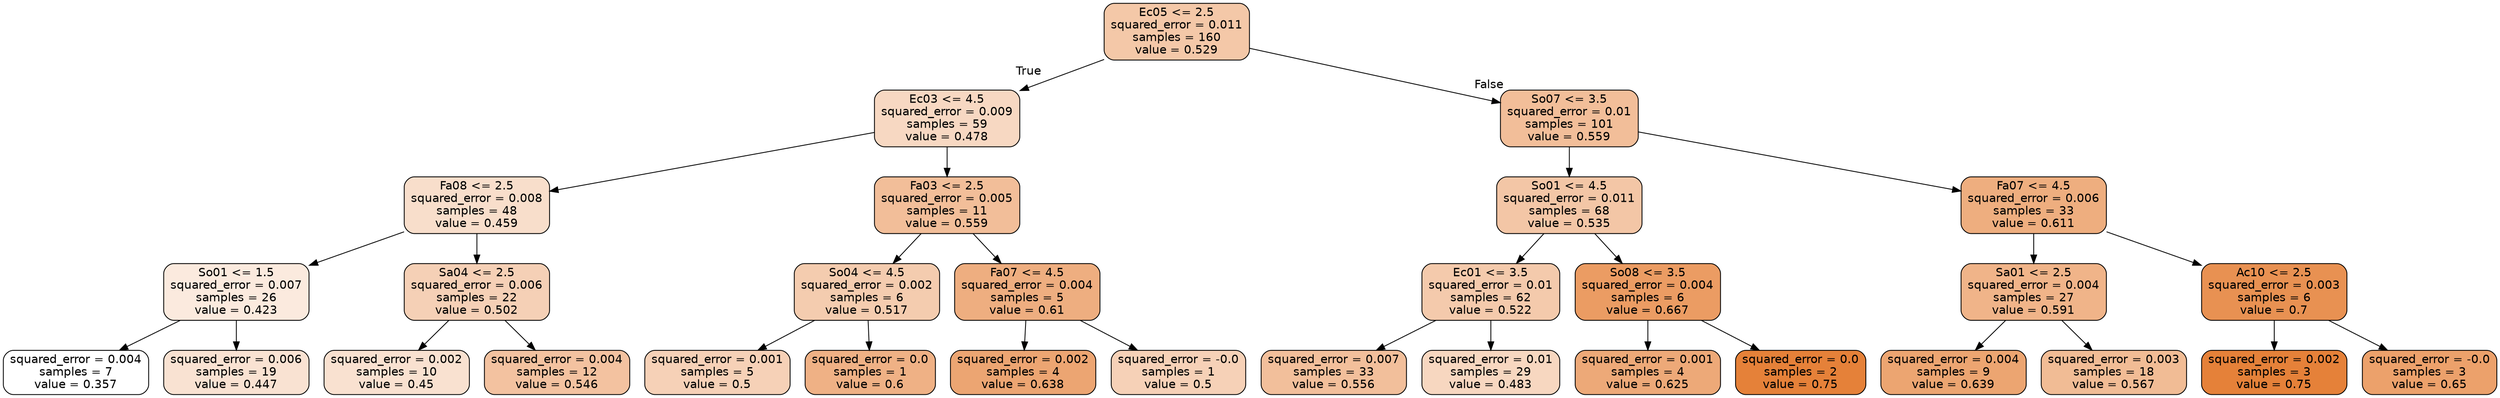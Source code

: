 digraph Tree {
node [shape=box, style="filled, rounded", color="black", fontname="helvetica"] ;
edge [fontname="helvetica"] ;
0 [label="Ec05 <= 2.5\nsquared_error = 0.011\nsamples = 160\nvalue = 0.529", fillcolor="#f4c8a8"] ;
1 [label="Ec03 <= 4.5\nsquared_error = 0.009\nsamples = 59\nvalue = 0.478", fillcolor="#f7d8c2"] ;
0 -> 1 [labeldistance=2.5, labelangle=45, headlabel="True"] ;
2 [label="Fa08 <= 2.5\nsquared_error = 0.008\nsamples = 48\nvalue = 0.459", fillcolor="#f8decb"] ;
1 -> 2 ;
3 [label="So01 <= 1.5\nsquared_error = 0.007\nsamples = 26\nvalue = 0.423", fillcolor="#fbeade"] ;
2 -> 3 ;
4 [label="squared_error = 0.004\nsamples = 7\nvalue = 0.357", fillcolor="#ffffff"] ;
3 -> 4 ;
5 [label="squared_error = 0.006\nsamples = 19\nvalue = 0.447", fillcolor="#f9e2d2"] ;
3 -> 5 ;
6 [label="Sa04 <= 2.5\nsquared_error = 0.006\nsamples = 22\nvalue = 0.502", fillcolor="#f5d0b6"] ;
2 -> 6 ;
7 [label="squared_error = 0.002\nsamples = 10\nvalue = 0.45", fillcolor="#f9e1d0"] ;
6 -> 7 ;
8 [label="squared_error = 0.004\nsamples = 12\nvalue = 0.546", fillcolor="#f3c2a0"] ;
6 -> 8 ;
9 [label="Fa03 <= 2.5\nsquared_error = 0.005\nsamples = 11\nvalue = 0.559", fillcolor="#f2be99"] ;
1 -> 9 ;
10 [label="So04 <= 4.5\nsquared_error = 0.002\nsamples = 6\nvalue = 0.517", fillcolor="#f4ccaf"] ;
9 -> 10 ;
11 [label="squared_error = 0.001\nsamples = 5\nvalue = 0.5", fillcolor="#f6d1b7"] ;
10 -> 11 ;
12 [label="squared_error = 0.0\nsamples = 1\nvalue = 0.6", fillcolor="#efb185"] ;
10 -> 12 ;
13 [label="Fa07 <= 4.5\nsquared_error = 0.004\nsamples = 5\nvalue = 0.61", fillcolor="#eeae80"] ;
9 -> 13 ;
14 [label="squared_error = 0.002\nsamples = 4\nvalue = 0.638", fillcolor="#eca572"] ;
13 -> 14 ;
15 [label="squared_error = -0.0\nsamples = 1\nvalue = 0.5", fillcolor="#f6d1b7"] ;
13 -> 15 ;
16 [label="So07 <= 3.5\nsquared_error = 0.01\nsamples = 101\nvalue = 0.559", fillcolor="#f2be99"] ;
0 -> 16 [labeldistance=2.5, labelangle=-45, headlabel="False"] ;
17 [label="So01 <= 4.5\nsquared_error = 0.011\nsamples = 68\nvalue = 0.535", fillcolor="#f3c6a6"] ;
16 -> 17 ;
18 [label="Ec01 <= 3.5\nsquared_error = 0.01\nsamples = 62\nvalue = 0.522", fillcolor="#f4caac"] ;
17 -> 18 ;
19 [label="squared_error = 0.007\nsamples = 33\nvalue = 0.556", fillcolor="#f2bf9b"] ;
18 -> 19 ;
20 [label="squared_error = 0.01\nsamples = 29\nvalue = 0.483", fillcolor="#f7d7c0"] ;
18 -> 20 ;
21 [label="So08 <= 3.5\nsquared_error = 0.004\nsamples = 6\nvalue = 0.667", fillcolor="#eb9c63"] ;
17 -> 21 ;
22 [label="squared_error = 0.001\nsamples = 4\nvalue = 0.625", fillcolor="#eda978"] ;
21 -> 22 ;
23 [label="squared_error = 0.0\nsamples = 2\nvalue = 0.75", fillcolor="#e58139"] ;
21 -> 23 ;
24 [label="Fa07 <= 4.5\nsquared_error = 0.006\nsamples = 33\nvalue = 0.611", fillcolor="#eeae7f"] ;
16 -> 24 ;
25 [label="Sa01 <= 2.5\nsquared_error = 0.004\nsamples = 27\nvalue = 0.591", fillcolor="#f0b489"] ;
24 -> 25 ;
26 [label="squared_error = 0.004\nsamples = 9\nvalue = 0.639", fillcolor="#eca571"] ;
25 -> 26 ;
27 [label="squared_error = 0.003\nsamples = 18\nvalue = 0.567", fillcolor="#f1bc95"] ;
25 -> 27 ;
28 [label="Ac10 <= 2.5\nsquared_error = 0.003\nsamples = 6\nvalue = 0.7", fillcolor="#e89152"] ;
24 -> 28 ;
29 [label="squared_error = 0.002\nsamples = 3\nvalue = 0.75", fillcolor="#e58139"] ;
28 -> 29 ;
30 [label="squared_error = -0.0\nsamples = 3\nvalue = 0.65", fillcolor="#eca16b"] ;
28 -> 30 ;
}
